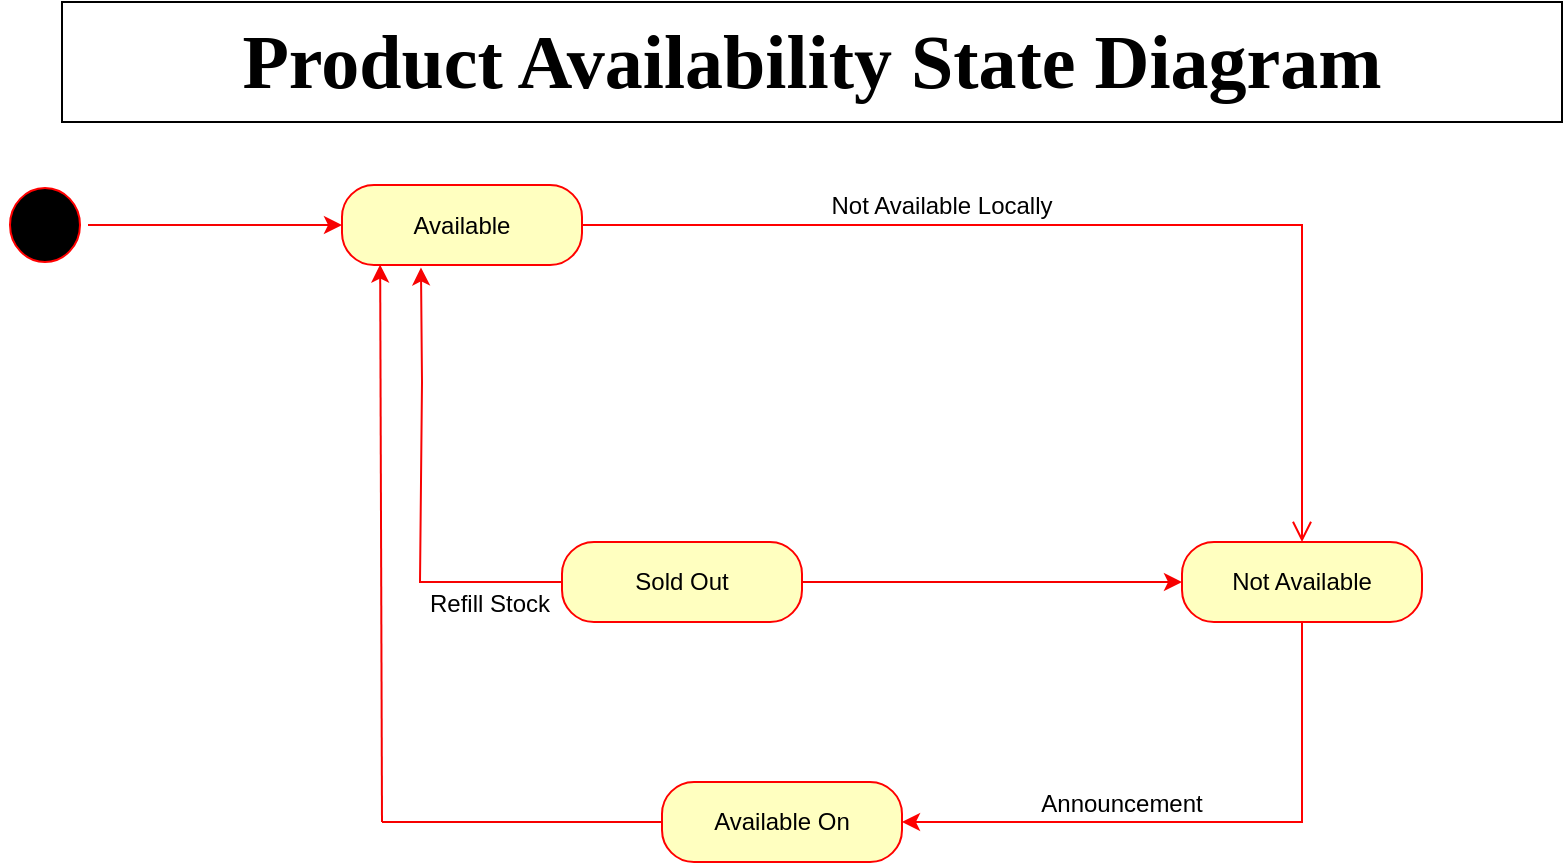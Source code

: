<mxfile version="20.8.16" type="device"><diagram name="Page-1" id="7CpBBlAHMyIyj7QWi0-S"><mxGraphModel dx="1020" dy="606" grid="1" gridSize="10" guides="1" tooltips="1" connect="1" arrows="1" fold="1" page="1" pageScale="1" pageWidth="850" pageHeight="1100" math="0" shadow="0"><root><mxCell id="0"/><mxCell id="1" parent="0"/><mxCell id="W38EFE69QnWtZHA-zpe7-1" value="" style="ellipse;html=1;shape=startState;fillColor=#000000;strokeColor=#ff0000;" parent="1" vertex="1"><mxGeometry x="70" y="139" width="43" height="45" as="geometry"/></mxCell><mxCell id="W38EFE69QnWtZHA-zpe7-3" value="Not Available" style="rounded=1;whiteSpace=wrap;html=1;arcSize=40;fontColor=#000000;fillColor=#ffffc0;strokeColor=#ff0000;" parent="1" vertex="1"><mxGeometry x="660" y="320" width="120" height="40" as="geometry"/></mxCell><mxCell id="W38EFE69QnWtZHA-zpe7-5" value="Available On" style="rounded=1;whiteSpace=wrap;html=1;arcSize=40;fontColor=#000000;fillColor=#ffffc0;strokeColor=#ff0000;" parent="1" vertex="1"><mxGeometry x="400" y="440" width="120" height="40" as="geometry"/></mxCell><mxCell id="W38EFE69QnWtZHA-zpe7-6" value="" style="endArrow=classic;html=1;rounded=0;strokeColor=#fe0101;exitX=0.5;exitY=1;exitDx=0;exitDy=0;entryX=1;entryY=0.5;entryDx=0;entryDy=0;" parent="1" source="W38EFE69QnWtZHA-zpe7-3" target="W38EFE69QnWtZHA-zpe7-5" edge="1"><mxGeometry width="50" height="50" relative="1" as="geometry"><mxPoint x="400" y="370" as="sourcePoint"/><mxPoint x="450" y="320" as="targetPoint"/><Array as="points"><mxPoint x="720" y="460"/></Array></mxGeometry></mxCell><mxCell id="W38EFE69QnWtZHA-zpe7-7" value="Sold Out" style="rounded=1;whiteSpace=wrap;html=1;arcSize=40;fontColor=#000000;fillColor=#ffffc0;strokeColor=#ff0000;" parent="1" vertex="1"><mxGeometry x="350" y="320" width="120" height="40" as="geometry"/></mxCell><mxCell id="W38EFE69QnWtZHA-zpe7-8" value="" style="edgeStyle=orthogonalEdgeStyle;html=1;verticalAlign=bottom;endArrow=open;endSize=8;strokeColor=#ff0000;rounded=0;exitX=1;exitY=0.5;exitDx=0;exitDy=0;entryX=0.5;entryY=0;entryDx=0;entryDy=0;" parent="1" source="W38EFE69QnWtZHA-zpe7-9" target="W38EFE69QnWtZHA-zpe7-3" edge="1"><mxGeometry relative="1" as="geometry"><mxPoint x="580" y="270" as="targetPoint"/><mxPoint x="738" y="560" as="sourcePoint"/><Array as="points"><mxPoint x="720" y="162"/></Array></mxGeometry></mxCell><mxCell id="W38EFE69QnWtZHA-zpe7-9" value="Available" style="rounded=1;whiteSpace=wrap;html=1;arcSize=40;fontColor=#000000;fillColor=#ffffc0;strokeColor=#ff0000;" parent="1" vertex="1"><mxGeometry x="240" y="141.5" width="120" height="40" as="geometry"/></mxCell><mxCell id="W38EFE69QnWtZHA-zpe7-10" value="" style="endArrow=classic;html=1;rounded=0;exitX=1;exitY=0.5;exitDx=0;exitDy=0;entryX=0;entryY=0.5;entryDx=0;entryDy=0;strokeColor=#f70202;" parent="1" source="W38EFE69QnWtZHA-zpe7-1" target="W38EFE69QnWtZHA-zpe7-9" edge="1"><mxGeometry width="50" height="50" relative="1" as="geometry"><mxPoint x="400" y="370" as="sourcePoint"/><mxPoint x="450" y="320" as="targetPoint"/></mxGeometry></mxCell><mxCell id="W38EFE69QnWtZHA-zpe7-11" value="" style="endArrow=classic;html=1;rounded=0;entryX=0.329;entryY=1.031;entryDx=0;entryDy=0;exitX=0;exitY=0.5;exitDx=0;exitDy=0;strokeColor=#f70303;entryPerimeter=0;" parent="1" source="W38EFE69QnWtZHA-zpe7-7" target="W38EFE69QnWtZHA-zpe7-9" edge="1"><mxGeometry width="50" height="50" relative="1" as="geometry"><mxPoint x="290" y="350" as="sourcePoint"/><mxPoint x="450" y="320" as="targetPoint"/><Array as="points"><mxPoint x="279" y="340"/><mxPoint x="280" y="240"/></Array></mxGeometry></mxCell><mxCell id="W38EFE69QnWtZHA-zpe7-13" value="" style="endArrow=none;html=1;rounded=0;strokeColor=#f70000;" parent="1" edge="1"><mxGeometry width="50" height="50" relative="1" as="geometry"><mxPoint x="260" y="460" as="sourcePoint"/><mxPoint x="400" y="460" as="targetPoint"/></mxGeometry></mxCell><mxCell id="W38EFE69QnWtZHA-zpe7-14" value="" style="endArrow=classic;html=1;rounded=0;entryX=0.159;entryY=0.995;entryDx=0;entryDy=0;entryPerimeter=0;strokeColor=#f70000;" parent="1" target="W38EFE69QnWtZHA-zpe7-9" edge="1"><mxGeometry width="50" height="50" relative="1" as="geometry"><mxPoint x="260" y="460" as="sourcePoint"/><mxPoint x="450" y="320" as="targetPoint"/></mxGeometry></mxCell><mxCell id="W38EFE69QnWtZHA-zpe7-15" value="" style="endArrow=classic;html=1;rounded=0;exitX=1;exitY=0.5;exitDx=0;exitDy=0;entryX=0;entryY=0.5;entryDx=0;entryDy=0;strokeColor=#f70000;" parent="1" source="W38EFE69QnWtZHA-zpe7-7" target="W38EFE69QnWtZHA-zpe7-3" edge="1"><mxGeometry width="50" height="50" relative="1" as="geometry"><mxPoint x="520" y="365" as="sourcePoint"/><mxPoint x="570" y="315" as="targetPoint"/></mxGeometry></mxCell><mxCell id="W38EFE69QnWtZHA-zpe7-16" value="Announcement" style="text;html=1;strokeColor=none;fillColor=none;align=center;verticalAlign=middle;whiteSpace=wrap;rounded=0;" parent="1" vertex="1"><mxGeometry x="600" y="436" width="60" height="30" as="geometry"/></mxCell><mxCell id="W38EFE69QnWtZHA-zpe7-18" value="Refill Stock" style="text;html=1;strokeColor=none;fillColor=none;align=center;verticalAlign=middle;whiteSpace=wrap;rounded=0;" parent="1" vertex="1"><mxGeometry x="274" y="336" width="80" height="30" as="geometry"/></mxCell><mxCell id="W38EFE69QnWtZHA-zpe7-19" value="Not Available Locally" style="text;html=1;strokeColor=none;fillColor=none;align=center;verticalAlign=middle;whiteSpace=wrap;rounded=0;" parent="1" vertex="1"><mxGeometry x="480" y="137" width="120" height="30" as="geometry"/></mxCell><mxCell id="MGuB4c6szZHTxDk4mNFF-1" value="&lt;font size=&quot;1&quot; face=&quot;Comic Sans MS&quot;&gt;&lt;b style=&quot;font-size: 38px;&quot;&gt;Product Availability State Diagram&lt;/b&gt;&lt;/font&gt;" style="rounded=0;whiteSpace=wrap;html=1;" parent="1" vertex="1"><mxGeometry x="100" y="50" width="750" height="60" as="geometry"/></mxCell></root></mxGraphModel></diagram></mxfile>